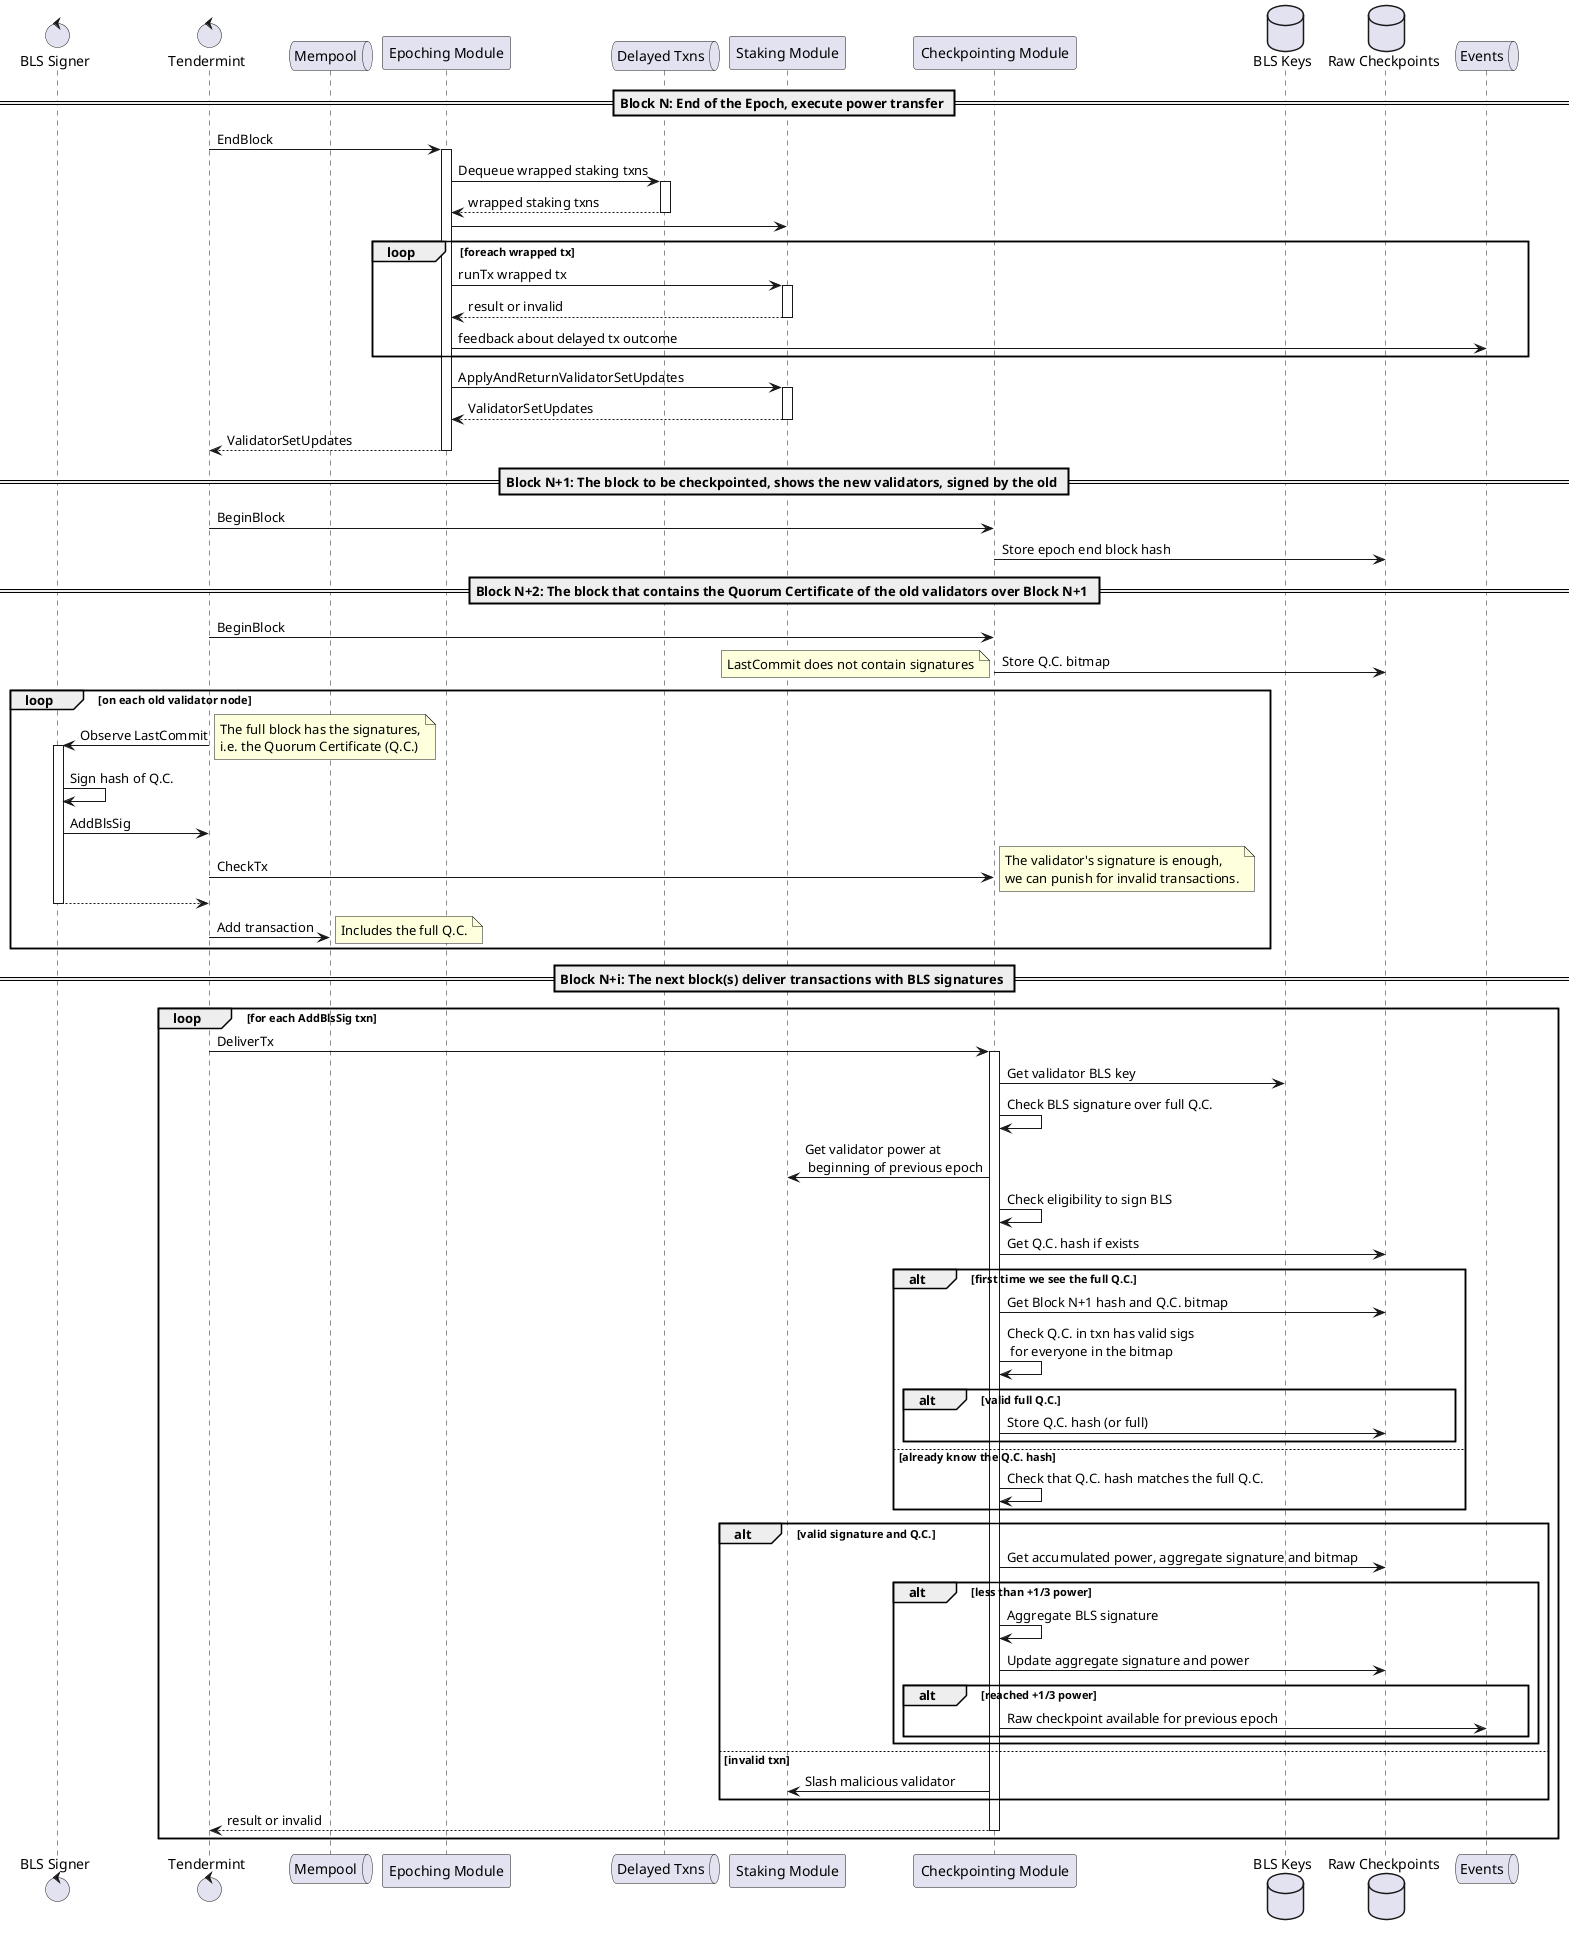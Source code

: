 @startuml Creating a Raw Checkpoint
control     "BLS Signer"      as signer
control     Tendermint
queue       Mempool
participant "Epoching Module" as epoching
queue       "Delayed Txns"    as delayedtxns
participant "Staking Module"  as staking
participant "Checkpointing Module"  as checkpointing
database    "BLS Keys"        as blskeys
database    "Raw Checkpoints" as rawckpts
queue       Events

== Block N: End of the Epoch, execute power transfer ==

Tendermint -> epoching ++ : EndBlock
epoching -> delayedtxns ++ : Dequeue wrapped staking txns
return wrapped staking txns
epoching -> staking
loop foreach wrapped tx
  epoching -> staking ++ : runTx wrapped tx
  return result or invalid
  epoching -> Events : feedback about delayed tx outcome
end
epoching -> staking ++ : ApplyAndReturnValidatorSetUpdates
return ValidatorSetUpdates
return ValidatorSetUpdates

== Block N+1: The block to be checkpointed, shows the new validators, signed by the old ==

Tendermint -> checkpointing : BeginBlock
checkpointing -> rawckpts : Store epoch end block hash

== Block N+2: The block that contains the Quorum Certificate of the old validators over Block N+1 ==

Tendermint -> checkpointing : BeginBlock
checkpointing -> rawckpts : Store Q.C. bitmap
note left
  LastCommit does not contain signatures
end note

loop on each old validator node
  Tendermint -> signer ++ : Observe LastCommit
  note right
    The full block has the signatures,
    i.e. the Quorum Certificate (Q.C.)
  end note
  signer -> signer : Sign hash of Q.C.
  signer -> Tendermint : AddBlsSig
  Tendermint -> checkpointing : CheckTx
  note right
    The validator's signature is enough,
    we can punish for invalid transactions.
  end note
  return
  Tendermint -> Mempool : Add transaction
  note right
    Includes the full Q.C.
  end note
end

== Block N+i: The next block(s) deliver transactions with BLS signatures ==

loop for each AddBlsSig txn
  Tendermint -> checkpointing ++ : DeliverTx
  checkpointing -> blskeys : Get validator BLS key
  checkpointing -> checkpointing : Check BLS signature over full Q.C.
  checkpointing -> staking : Get validator power at \n beginning of previous epoch
  checkpointing -> checkpointing : Check eligibility to sign BLS

  checkpointing -> rawckpts : Get Q.C. hash if exists
  alt first time we see the full Q.C.
    checkpointing -> rawckpts : Get Block N+1 hash and Q.C. bitmap
    checkpointing -> checkpointing : Check Q.C. in txn has valid sigs \n for everyone in the bitmap
    alt valid full Q.C.
      checkpointing -> rawckpts : Store Q.C. hash (or full)
    end
  else already know the Q.C. hash
    checkpointing -> checkpointing : Check that Q.C. hash matches the full Q.C.
  end

  alt valid signature and Q.C.
    checkpointing -> rawckpts : Get accumulated power, aggregate signature and bitmap
    alt less than +1/3 power
      checkpointing -> checkpointing : Aggregate BLS signature
      checkpointing -> rawckpts : Update aggregate signature and power
      alt reached +1/3 power
        checkpointing -> Events : Raw checkpoint available for previous epoch
      end
    end
  else invalid txn
    checkpointing -> staking : Slash malicious validator
  end

  return result or invalid
end

@enduml
